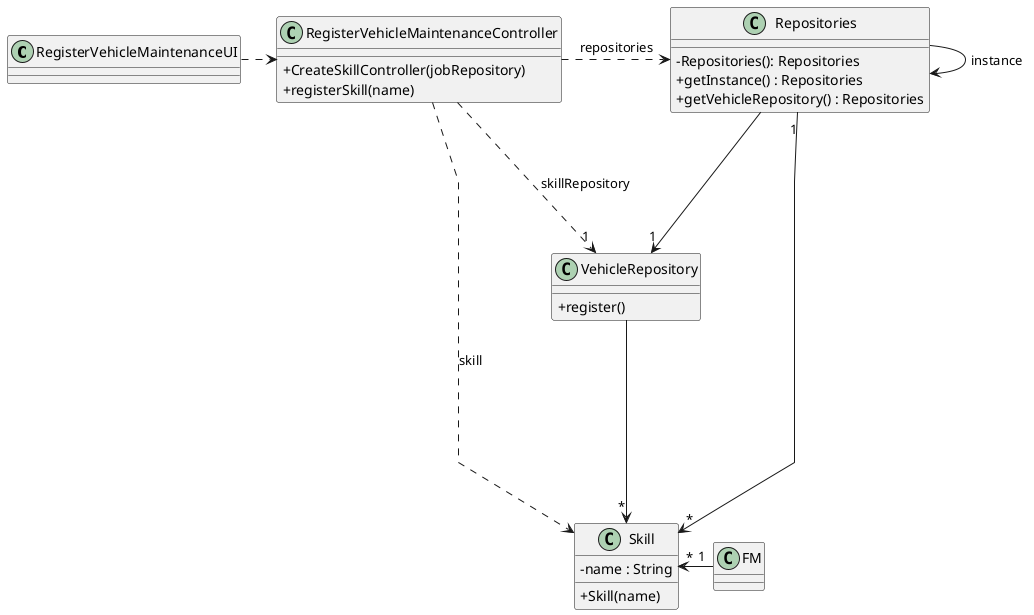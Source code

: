 @startuml
'skinparam monochrome true
skinparam packageStyle rectangle
skinparam shadowing false
skinparam linetype polyline
'skinparam linetype orto

skinparam classAttributeIconSize 0

'left to right direction

class RegisterVehicleMaintenanceUI{
}


class RegisterVehicleMaintenanceController{
   +CreateSkillController(jobRepository)
   +registerSkill(name)
 }

class Repositories {
    - Repositories(): Repositories
    + getInstance() : Repositories
    + getVehicleRepository() : Repositories
}


class VehicleRepository {
    + register()
}

class Skill{
    -name : String
    +Skill(name)
}

class FM{
}

RegisterVehicleMaintenanceUI .>  RegisterVehicleMaintenanceController
 RegisterVehicleMaintenanceController ...r> Repositories : repositories
Repositories ---> "1" VehicleRepository
Repositories -> Repositories : instance
Repositories "1" --> "*" Skill

VehicleRepository --> "*" Skill
FM "1" -l-> "*" Skill
 RegisterVehicleMaintenanceController ......>  Skill : skill
 RegisterVehicleMaintenanceController ...> "1" VehicleRepository : skillRepository

@enduml
